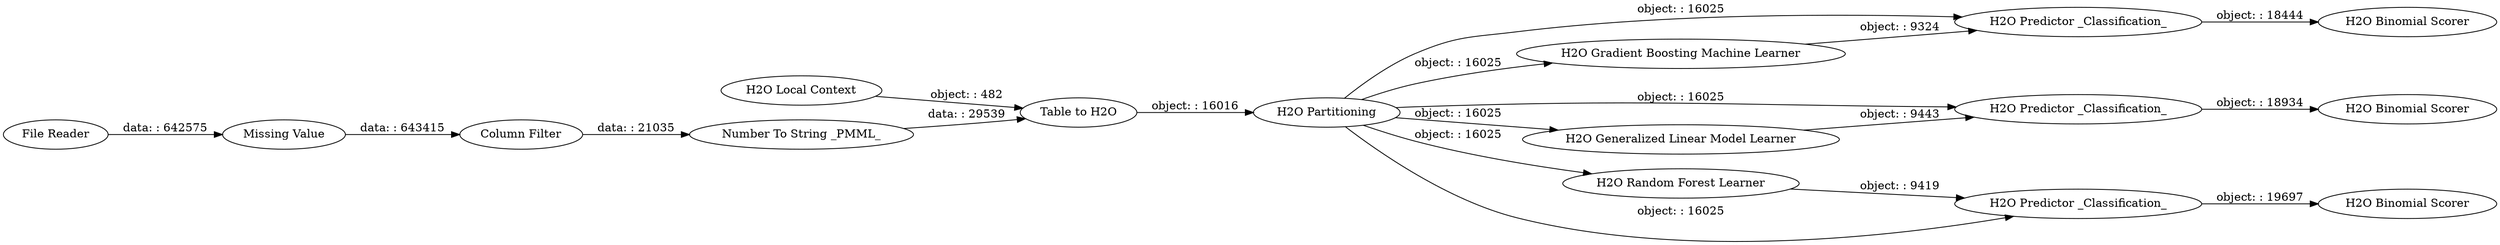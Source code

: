 digraph {
	"98346994406686617_9" [label="H2O Predictor _Classification_"]
	"98346994406686617_2" [label="Missing Value"]
	"98346994406686617_15" [label="H2O Predictor _Classification_"]
	"98346994406686617_16" [label="H2O Generalized Linear Model Learner"]
	"98346994406686617_10" [label="H2O Binomial Scorer"]
	"98346994406686617_18" [label="H2O Binomial Scorer"]
	"98346994406686617_17" [label="H2O Predictor _Classification_"]
	"98346994406686617_6" [label="Table to H2O"]
	"98346994406686617_1" [label="File Reader"]
	"98346994406686617_3" [label="H2O Local Context"]
	"98346994406686617_12" [label="Number To String _PMML_"]
	"98346994406686617_8" [label="H2O Partitioning"]
	"98346994406686617_14" [label="H2O Binomial Scorer"]
	"98346994406686617_7" [label="H2O Gradient Boosting Machine Learner"]
	"98346994406686617_13" [label="H2O Random Forest Learner"]
	"98346994406686617_5" [label="Column Filter"]
	"98346994406686617_8" -> "98346994406686617_7" [label="object: : 16025"]
	"98346994406686617_5" -> "98346994406686617_12" [label="data: : 21035"]
	"98346994406686617_16" -> "98346994406686617_17" [label="object: : 9443"]
	"98346994406686617_12" -> "98346994406686617_6" [label="data: : 29539"]
	"98346994406686617_1" -> "98346994406686617_2" [label="data: : 642575"]
	"98346994406686617_2" -> "98346994406686617_5" [label="data: : 643415"]
	"98346994406686617_7" -> "98346994406686617_9" [label="object: : 9324"]
	"98346994406686617_3" -> "98346994406686617_6" [label="object: : 482"]
	"98346994406686617_9" -> "98346994406686617_10" [label="object: : 18444"]
	"98346994406686617_8" -> "98346994406686617_9" [label="object: : 16025"]
	"98346994406686617_8" -> "98346994406686617_13" [label="object: : 16025"]
	"98346994406686617_8" -> "98346994406686617_16" [label="object: : 16025"]
	"98346994406686617_8" -> "98346994406686617_17" [label="object: : 16025"]
	"98346994406686617_13" -> "98346994406686617_15" [label="object: : 9419"]
	"98346994406686617_8" -> "98346994406686617_15" [label="object: : 16025"]
	"98346994406686617_17" -> "98346994406686617_18" [label="object: : 18934"]
	"98346994406686617_6" -> "98346994406686617_8" [label="object: : 16016"]
	"98346994406686617_15" -> "98346994406686617_14" [label="object: : 19697"]
	rankdir=LR
}
